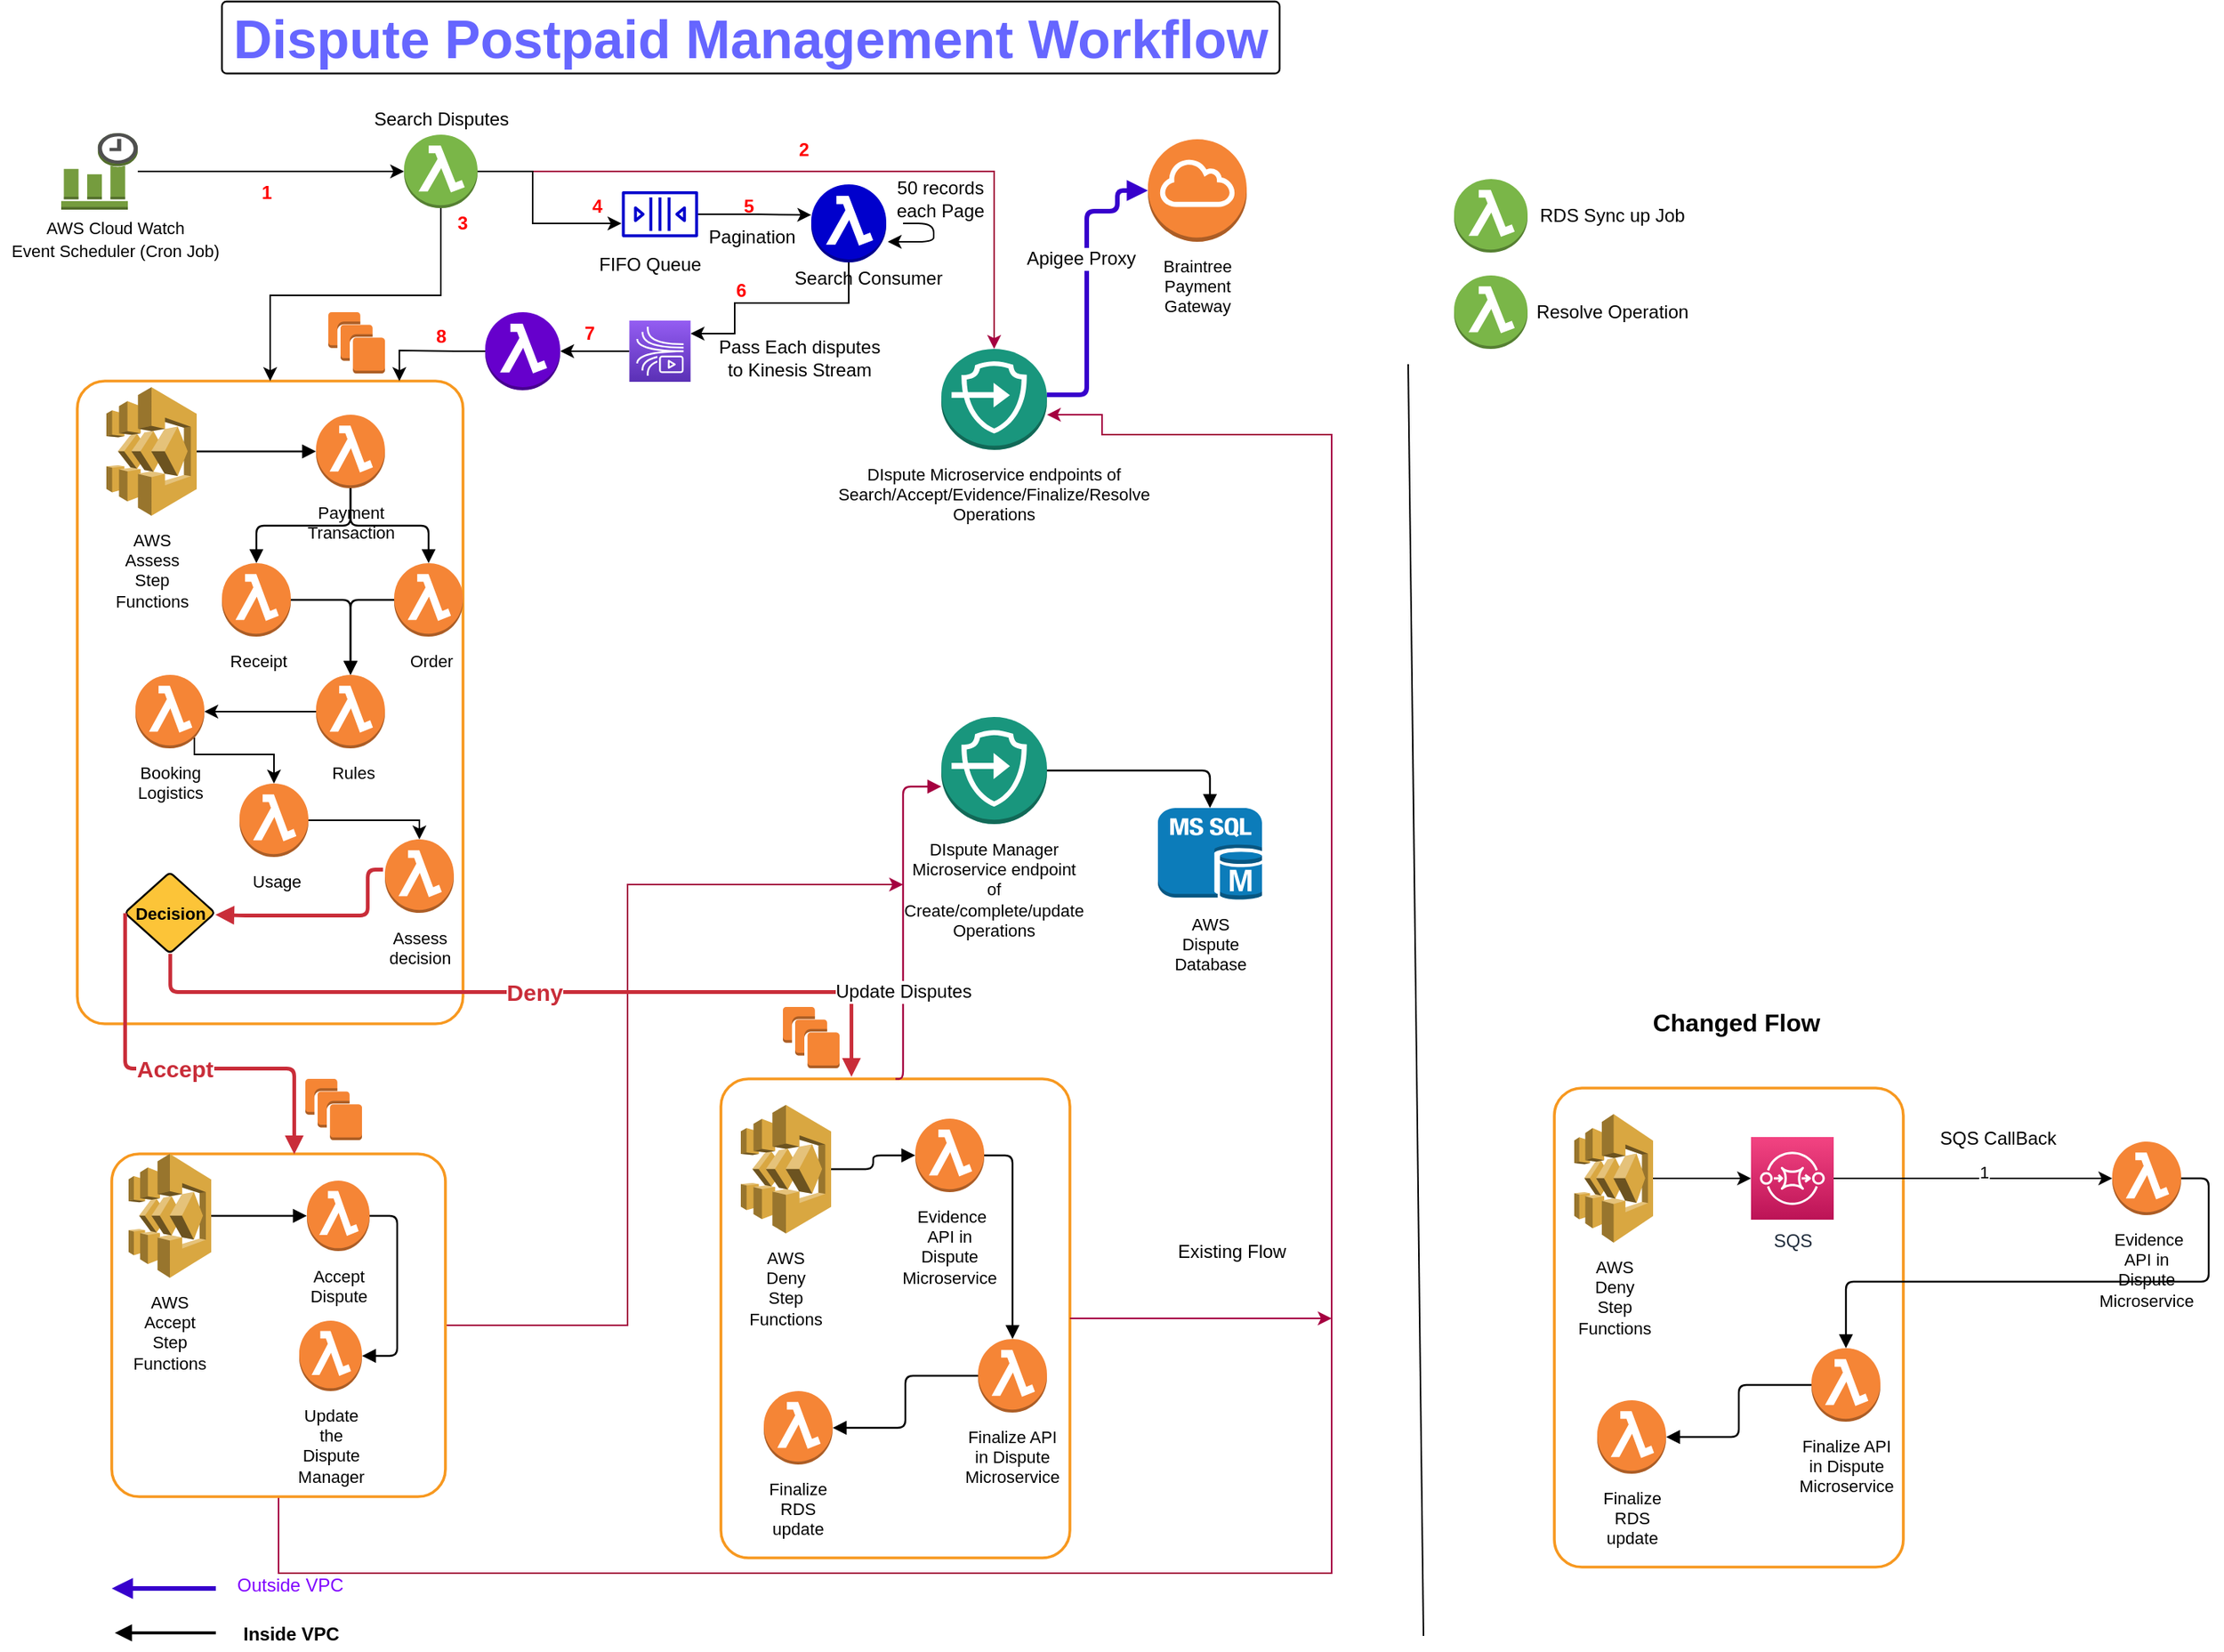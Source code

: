 <mxfile version="13.6.6" type="github">
  <diagram id="JEAOWpadwL9CqglTElt5" name="Page-1">
    <mxGraphModel dx="786" dy="378" grid="1" gridSize="10" guides="1" tooltips="1" connect="1" arrows="1" fold="1" page="1" pageScale="1" pageWidth="850" pageHeight="1100" math="0" shadow="0">
      <root>
        <mxCell id="0" />
        <mxCell id="1" parent="0" />
        <mxCell id="sIu5YXqARF4iGZBycUiD-5" value="" style="html=1;whiteSpace=wrap;fontSize=11;spacing=0;strokeColor=#F7981F;fillOpacity=0;rounded=1;absoluteArcSize=1;arcSize=36;fillColor=#000000;strokeWidth=1.8;" vertex="1" parent="1">
          <mxGeometry x="1015.5" y="733" width="228" height="313" as="geometry" />
        </mxCell>
        <mxCell id="aw7KAJtfE1zUoYK_YLW_-18" value="" style="html=1;whiteSpace=wrap;fontSize=11;spacing=0;strokeColor=#F7981F;fillOpacity=0;rounded=1;absoluteArcSize=1;arcSize=36;fillColor=#000000;strokeWidth=1.8;" parent="1" vertex="1">
          <mxGeometry x="471" y="727" width="228" height="313" as="geometry" />
        </mxCell>
        <mxCell id="aw7KAJtfE1zUoYK_YLW_-9" value="&lt;span style=&quot;font-family: &amp;#34;helvetica&amp;#34; , &amp;#34;arial&amp;#34; , sans-serif ; font-size: 0px&quot;&gt;%3CmxGraphModel%3E%3Croot%3E%3CmxCell%20id%3D%220%22%2F%3E%3CmxCell%20id%3D%221%22%20parent%3D%220%22%2F%3E%3CmxCell%20id%3D%222%22%20value%3D%22%26lt%3Bfont%20color%3D%26quot%3B%23ff0000%26quot%3B%26gt%3B%26lt%3Bb%26gt%3B3%26lt%3B%2Fb%26gt%3B%26lt%3B%2Ffont%26gt%3B%22%20style%3D%22text%3Bhtml%3D1%3Bresizable%3D0%3Bpoints%3D%5B%5D%3Bautosize%3D1%3Balign%3Dleft%3BverticalAlign%3Dtop%3BspacingTop%3D-4%3B%22%20vertex%3D%221%22%20parent%3D%221%22%3E%3CmxGeometry%20x%3D%22549.5%22%20y%3D%22340%22%20width%3D%2220%22%20height%3D%2220%22%20as%3D%22geometry%22%2F%3E%3C%2FmxCell%3E%3C%2Froot%3E%3C%2FmxGraphModel%3E&lt;/span&gt;" style="html=1;whiteSpace=wrap;fontSize=11;spacing=0;strokeColor=#F7981F;fillOpacity=0;rounded=1;absoluteArcSize=1;arcSize=36;fillColor=#000000;strokeWidth=1.8;" parent="1" vertex="1">
          <mxGeometry x="50.5" y="271" width="252" height="420" as="geometry" />
        </mxCell>
        <mxCell id="aw7KAJtfE1zUoYK_YLW_-1" value="&lt;font color=&quot;#6666ff&quot;&gt;Dispute Postpaid Management Workflow &lt;/font&gt;" style="html=1;whiteSpace=wrap;fontSize=35;fontColor=#0c7cba;fontStyle=1;spacing=0;strokeOpacity=100;rounded=1;absoluteArcSize=1;arcSize=6;strokeWidth=1.2;" parent="1" vertex="1">
          <mxGeometry x="145" y="23" width="691" height="47" as="geometry" />
        </mxCell>
        <mxCell id="aw7KAJtfE1zUoYK_YLW_-2" value="Braintree Payment Gateway" style="html=1;whiteSpace=wrap;shape=mxgraph.aws3.internet_gateway;labelPosition=center;verticalLabelPosition=bottom;align=center;verticalAlign=top;fontSize=11;spacing=5;strokeOpacity=100;rounded=1;absoluteArcSize=1;arcSize=6;fillColor=#f58536;strokeWidth=1.2;" parent="1" vertex="1">
          <mxGeometry x="750" y="113" width="64.5" height="67" as="geometry" />
        </mxCell>
        <mxCell id="aw7KAJtfE1zUoYK_YLW_-3" value="AWS  Dispute Database" style="html=1;whiteSpace=wrap;shape=mxgraph.aws3.ms_sql_instance;labelPosition=center;verticalLabelPosition=bottom;align=center;verticalAlign=top;fontSize=11;spacing=5;strokeOpacity=100;fillOpacity=100;rounded=1;absoluteArcSize=1;arcSize=6;fillColor=#0c7cba;strokeWidth=1.2;" parent="1" vertex="1">
          <mxGeometry x="756.5" y="550" width="68" height="60" as="geometry" />
        </mxCell>
        <mxCell id="MeqBdPvJB-XtYODPSLt9-2" style="edgeStyle=orthogonalEdgeStyle;rounded=0;orthogonalLoop=1;jettySize=auto;html=1;" parent="1" source="aw7KAJtfE1zUoYK_YLW_-4" target="aw7KAJtfE1zUoYK_YLW_-26" edge="1">
          <mxGeometry relative="1" as="geometry" />
        </mxCell>
        <mxCell id="aw7KAJtfE1zUoYK_YLW_-4" value="" style="html=1;whiteSpace=wrap;shape=mxgraph.aws3.event_time_based;labelPosition=center;verticalLabelPosition=bottom;align=center;verticalAlign=top;fontSize=11;spacing=5;strokeOpacity=100;rounded=1;absoluteArcSize=1;arcSize=6;fillColor=#759c3e;strokeWidth=1.2;" parent="1" vertex="1">
          <mxGeometry x="40" y="109" width="50" height="50" as="geometry" />
        </mxCell>
        <mxCell id="aw7KAJtfE1zUoYK_YLW_-5" value="DIspute Microservice endpoints of  Search/Accept/Evidence/Finalize/Resolve Operations" style="html=1;whiteSpace=wrap;shape=mxgraph.aws3.endpoints;labelPosition=center;verticalLabelPosition=bottom;align=center;verticalAlign=top;fontSize=11;spacing=5;strokeOpacity=100;fillOpacity=100;rounded=1;absoluteArcSize=1;arcSize=6;fillColor=#19967d;strokeWidth=1.2;" parent="1" vertex="1">
          <mxGeometry x="615" y="250" width="69" height="66" as="geometry" />
        </mxCell>
        <mxCell id="aw7KAJtfE1zUoYK_YLW_-6" value="DIspute Manager Microservice endpoint of        Create/complete/update Operations" style="html=1;whiteSpace=wrap;shape=mxgraph.aws3.endpoints;labelPosition=center;verticalLabelPosition=bottom;align=center;verticalAlign=top;fontSize=11;spacing=5;strokeOpacity=100;fillOpacity=100;rounded=1;absoluteArcSize=1;arcSize=6;fillColor=#19967d;strokeWidth=1.2;" parent="1" vertex="1">
          <mxGeometry x="615" y="490.5" width="69" height="70" as="geometry" />
        </mxCell>
        <mxCell id="aw7KAJtfE1zUoYK_YLW_-7" value="Payment Transaction" style="html=1;whiteSpace=wrap;shape=mxgraph.aws3.lambda_function;labelPosition=center;verticalLabelPosition=bottom;align=center;verticalAlign=top;fontSize=11;spacing=5;strokeOpacity=100;rounded=1;absoluteArcSize=1;arcSize=6;fillColor=#f58536;strokeWidth=1.2;" parent="1" vertex="1">
          <mxGeometry x="206.5" y="293" width="45" height="48" as="geometry" />
        </mxCell>
        <mxCell id="aw7KAJtfE1zUoYK_YLW_-8" value="AWS Assess  Step Functions" style="html=1;whiteSpace=wrap;shape=mxgraph.aws3.step_functions;labelPosition=center;verticalLabelPosition=bottom;align=center;verticalAlign=top;fontSize=11;spacing=5;strokeOpacity=100;rounded=1;absoluteArcSize=1;arcSize=6;fillColor=#d9a741;strokeWidth=1.2;" parent="1" vertex="1">
          <mxGeometry x="69.5" y="275" width="59" height="84" as="geometry" />
        </mxCell>
        <mxCell id="aw7KAJtfE1zUoYK_YLW_-10" value="&amp;nbsp;Receipt " style="html=1;whiteSpace=wrap;shape=mxgraph.aws3.lambda_function;labelPosition=center;verticalLabelPosition=bottom;align=center;verticalAlign=top;fontSize=11;spacing=5;strokeOpacity=100;rounded=1;absoluteArcSize=1;arcSize=6;fillColor=#f58536;strokeWidth=1.2;" parent="1" vertex="1">
          <mxGeometry x="145" y="390" width="45" height="48" as="geometry" />
        </mxCell>
        <mxCell id="aw7KAJtfE1zUoYK_YLW_-11" value="Assess decision " style="html=1;whiteSpace=wrap;shape=mxgraph.aws3.lambda_function;labelPosition=center;verticalLabelPosition=bottom;align=center;verticalAlign=top;fontSize=11;spacing=5;strokeOpacity=100;rounded=1;absoluteArcSize=1;arcSize=6;fillColor=#f58536;strokeWidth=1.2;" parent="1" vertex="1">
          <mxGeometry x="251.5" y="570.5" width="45" height="48" as="geometry" />
        </mxCell>
        <mxCell id="aw7KAJtfE1zUoYK_YLW_-12" value="" style="html=1;jettySize=18;fontSize=11;strokeWidth=1.2;rounded=1;arcSize=10;edgeStyle=orthogonalEdgeStyle;startArrow=none;endArrow=block;endFill=1;exitX=1.0;exitY=0.5;exitPerimeter=1;entryX=0.024;entryY=0.5;entryPerimeter=1;" parent="1" source="aw7KAJtfE1zUoYK_YLW_-8" target="aw7KAJtfE1zUoYK_YLW_-7" edge="1">
          <mxGeometry width="100" height="100" relative="1" as="geometry" />
        </mxCell>
        <mxCell id="aw7KAJtfE1zUoYK_YLW_-13" value="" style="html=1;jettySize=18;fontSize=11;strokeWidth=1.2;rounded=1;arcSize=10;edgeStyle=orthogonalEdgeStyle;startArrow=none;endArrow=block;endFill=1;exitX=0.995;exitY=0.5;exitPerimeter=1;entryX=0.5;entryY=0;entryPerimeter=0;entryDx=0;entryDy=0;" parent="1" source="aw7KAJtfE1zUoYK_YLW_-6" target="aw7KAJtfE1zUoYK_YLW_-3" edge="1">
          <mxGeometry width="100" height="100" relative="1" as="geometry" />
        </mxCell>
        <mxCell id="aw7KAJtfE1zUoYK_YLW_-14" value="" style="html=1;jettySize=18;fontSize=11;strokeColor=#c92d39;strokeOpacity=100;strokeWidth=2.4;rounded=1;arcSize=10;edgeStyle=orthogonalEdgeStyle;startArrow=none;endArrow=block;endFill=1;entryX=1;entryY=0.5;entryDx=0;entryDy=0;" parent="1" edge="1">
          <mxGeometry width="100" height="100" relative="1" as="geometry">
            <Array as="points">
              <mxPoint x="240" y="590" />
              <mxPoint x="240" y="620" />
              <mxPoint x="160" y="620" />
            </Array>
            <mxPoint x="250" y="590" as="sourcePoint" />
            <mxPoint x="140.5" y="619.5" as="targetPoint" />
          </mxGeometry>
        </mxCell>
        <mxCell id="MeqBdPvJB-XtYODPSLt9-54" style="edgeStyle=orthogonalEdgeStyle;rounded=0;orthogonalLoop=1;jettySize=auto;html=1;fillColor=#d80073;strokeColor=#A50040;" parent="1" source="aw7KAJtfE1zUoYK_YLW_-15" edge="1">
          <mxGeometry relative="1" as="geometry">
            <mxPoint x="590" y="600" as="targetPoint" />
            <Array as="points">
              <mxPoint x="410" y="888" />
              <mxPoint x="410" y="600" />
            </Array>
          </mxGeometry>
        </mxCell>
        <mxCell id="MeqBdPvJB-XtYODPSLt9-55" style="edgeStyle=orthogonalEdgeStyle;rounded=0;orthogonalLoop=1;jettySize=auto;html=1;entryX=1;entryY=0.652;entryDx=0;entryDy=0;entryPerimeter=0;fillColor=#d80073;strokeColor=#A50040;" parent="1" source="aw7KAJtfE1zUoYK_YLW_-15" target="aw7KAJtfE1zUoYK_YLW_-5" edge="1">
          <mxGeometry relative="1" as="geometry">
            <mxPoint x="850" y="470" as="targetPoint" />
            <Array as="points">
              <mxPoint x="182" y="1050" />
              <mxPoint x="870" y="1050" />
              <mxPoint x="870" y="306" />
              <mxPoint x="720" y="306" />
              <mxPoint x="720" y="293" />
            </Array>
          </mxGeometry>
        </mxCell>
        <mxCell id="aw7KAJtfE1zUoYK_YLW_-15" value="" style="html=1;whiteSpace=wrap;fontSize=11;spacing=0;strokeColor=#F7981F;fillOpacity=0;rounded=1;absoluteArcSize=1;arcSize=36;fillColor=#000000;strokeWidth=1.8;" parent="1" vertex="1">
          <mxGeometry x="73" y="776" width="218" height="224" as="geometry" />
        </mxCell>
        <mxCell id="aw7KAJtfE1zUoYK_YLW_-16" value="AWS Accept Step Functions" style="html=1;whiteSpace=wrap;shape=mxgraph.aws3.step_functions;labelPosition=center;verticalLabelPosition=bottom;align=center;verticalAlign=top;fontSize=11;spacing=5;strokeOpacity=100;rounded=1;absoluteArcSize=1;arcSize=6;fillColor=#d9a741;strokeWidth=1.2;" parent="1" vertex="1">
          <mxGeometry x="84" y="776" width="54" height="81" as="geometry" />
        </mxCell>
        <mxCell id="aw7KAJtfE1zUoYK_YLW_-17" value="Accept  Dispute" style="html=1;whiteSpace=wrap;shape=mxgraph.aws3.lambda_function;labelPosition=center;verticalLabelPosition=bottom;align=center;verticalAlign=top;fontSize=11;spacing=5;strokeOpacity=100;rounded=1;absoluteArcSize=1;arcSize=6;fillColor=#f58536;strokeWidth=1.2;" parent="1" vertex="1">
          <mxGeometry x="200.5" y="793.5" width="41" height="46" as="geometry" />
        </mxCell>
        <mxCell id="MeqBdPvJB-XtYODPSLt9-57" style="edgeStyle=orthogonalEdgeStyle;rounded=0;orthogonalLoop=1;jettySize=auto;html=1;fillColor=#d80073;strokeColor=#A50040;" parent="1" source="aw7KAJtfE1zUoYK_YLW_-18" edge="1">
          <mxGeometry relative="1" as="geometry">
            <mxPoint x="870" y="883.5" as="targetPoint" />
          </mxGeometry>
        </mxCell>
        <mxCell id="aw7KAJtfE1zUoYK_YLW_-19" value="AWS Deny Step Functions" style="html=1;whiteSpace=wrap;shape=mxgraph.aws3.step_functions;labelPosition=center;verticalLabelPosition=bottom;align=center;verticalAlign=top;fontSize=11;spacing=5;strokeOpacity=100;rounded=1;absoluteArcSize=1;arcSize=6;fillColor=#d9a741;strokeWidth=1.2;" parent="1" vertex="1">
          <mxGeometry x="484" y="744" width="59" height="84" as="geometry" />
        </mxCell>
        <mxCell id="aw7KAJtfE1zUoYK_YLW_-20" value="&amp;nbsp;Evidence API in Dispute Microservice" style="html=1;whiteSpace=wrap;shape=mxgraph.aws3.lambda_function;labelPosition=center;verticalLabelPosition=bottom;align=center;verticalAlign=top;fontSize=11;spacing=5;strokeOpacity=100;rounded=1;absoluteArcSize=1;arcSize=6;fillColor=#f58536;strokeWidth=1.2;" parent="1" vertex="1">
          <mxGeometry x="598" y="753" width="45" height="48" as="geometry" />
        </mxCell>
        <mxCell id="aw7KAJtfE1zUoYK_YLW_-21" value="Finalize API in Dispute Microservice" style="html=1;whiteSpace=wrap;shape=mxgraph.aws3.lambda_function;labelPosition=center;verticalLabelPosition=bottom;align=center;verticalAlign=top;fontSize=11;spacing=5;strokeOpacity=100;rounded=1;absoluteArcSize=1;arcSize=6;fillColor=#f58536;strokeWidth=1.2;" parent="1" vertex="1">
          <mxGeometry x="639" y="897" width="45" height="48" as="geometry" />
        </mxCell>
        <mxCell id="aw7KAJtfE1zUoYK_YLW_-22" value="Finalize RDS update  " style="html=1;whiteSpace=wrap;shape=mxgraph.aws3.lambda_function;labelPosition=center;verticalLabelPosition=bottom;align=center;verticalAlign=top;fontSize=11;spacing=5;strokeOpacity=100;rounded=1;absoluteArcSize=1;arcSize=6;fillColor=#f58536;strokeWidth=1.2;" parent="1" vertex="1">
          <mxGeometry x="499" y="931" width="45" height="48" as="geometry" />
        </mxCell>
        <mxCell id="aw7KAJtfE1zUoYK_YLW_-23" value="Decision" style="html=1;whiteSpace=wrap;rhombus;fontSize=11;fontColor=#000000;fontStyle=1;spacing=5;strokeOpacity=100;fillOpacity=100;rounded=1;absoluteArcSize=1;arcSize=6;fillColor=#fcc438;strokeWidth=1.2;" parent="1" vertex="1">
          <mxGeometry x="81.5" y="592" width="59" height="53" as="geometry" />
        </mxCell>
        <mxCell id="aw7KAJtfE1zUoYK_YLW_-24" value="" style="html=1;jettySize=18;fontSize=11;strokeWidth=1.2;rounded=1;arcSize=10;edgeStyle=orthogonalEdgeStyle;startArrow=none;endArrow=block;endFill=1;exitX=1.0;exitY=0.5;exitPerimeter=1;entryX=0.024;entryY=0.5;entryPerimeter=1;" parent="1" source="aw7KAJtfE1zUoYK_YLW_-19" target="aw7KAJtfE1zUoYK_YLW_-20" edge="1">
          <mxGeometry width="100" height="100" relative="1" as="geometry" />
        </mxCell>
        <mxCell id="aw7KAJtfE1zUoYK_YLW_-25" value="" style="html=1;jettySize=18;fontSize=11;strokeWidth=1.2;rounded=1;arcSize=10;edgeStyle=orthogonalEdgeStyle;startArrow=none;endArrow=block;endFill=1;exitX=0.976;exitY=0.5;exitPerimeter=1;entryX=0.5;entryY=0;entryPerimeter=1;" parent="1" source="aw7KAJtfE1zUoYK_YLW_-20" target="aw7KAJtfE1zUoYK_YLW_-21" edge="1">
          <mxGeometry width="100" height="100" relative="1" as="geometry" />
        </mxCell>
        <mxCell id="MeqBdPvJB-XtYODPSLt9-19" style="edgeStyle=orthogonalEdgeStyle;rounded=0;orthogonalLoop=1;jettySize=auto;html=1;fillColor=#d80073;strokeColor=#A50040;" parent="1" source="aw7KAJtfE1zUoYK_YLW_-26" target="aw7KAJtfE1zUoYK_YLW_-5" edge="1">
          <mxGeometry relative="1" as="geometry" />
        </mxCell>
        <mxCell id="MeqBdPvJB-XtYODPSLt9-20" style="edgeStyle=orthogonalEdgeStyle;rounded=0;orthogonalLoop=1;jettySize=auto;html=1;entryX=1.075;entryY=1.05;entryDx=0;entryDy=0;entryPerimeter=0;" parent="1" source="aw7KAJtfE1zUoYK_YLW_-26" target="MeqBdPvJB-XtYODPSLt9-22" edge="1">
          <mxGeometry relative="1" as="geometry">
            <mxPoint x="380" y="180" as="targetPoint" />
            <Array as="points">
              <mxPoint x="348" y="134" />
              <mxPoint x="348" y="168" />
            </Array>
          </mxGeometry>
        </mxCell>
        <mxCell id="MeqBdPvJB-XtYODPSLt9-36" style="edgeStyle=orthogonalEdgeStyle;rounded=0;orthogonalLoop=1;jettySize=auto;html=1;entryX=0.5;entryY=0;entryDx=0;entryDy=0;" parent="1" source="aw7KAJtfE1zUoYK_YLW_-26" target="aw7KAJtfE1zUoYK_YLW_-9" edge="1">
          <mxGeometry relative="1" as="geometry">
            <Array as="points">
              <mxPoint x="288" y="215" />
              <mxPoint x="177" y="215" />
            </Array>
          </mxGeometry>
        </mxCell>
        <mxCell id="aw7KAJtfE1zUoYK_YLW_-26" value="" style="html=1;whiteSpace=wrap;shape=mxgraph.aws3.lambda_function;labelPosition=center;verticalLabelPosition=bottom;align=center;verticalAlign=top;fontSize=11;spacing=5;strokeOpacity=100;fillOpacity=100;rounded=1;absoluteArcSize=1;arcSize=6;fillColor=#7ab648;strokeWidth=1.2;" parent="1" vertex="1">
          <mxGeometry x="264" y="110" width="48" height="48" as="geometry" />
        </mxCell>
        <mxCell id="aw7KAJtfE1zUoYK_YLW_-28" value="" style="html=1;jettySize=18;fontSize=11;strokeWidth=3;rounded=1;arcSize=10;edgeStyle=orthogonalEdgeStyle;startArrow=none;endArrow=block;endFill=1;fillColor=#6a00ff;strokeColor=#3700CC;entryX=0;entryY=0.5;entryDx=0;entryDy=0;entryPerimeter=0;" parent="1" source="aw7KAJtfE1zUoYK_YLW_-5" target="aw7KAJtfE1zUoYK_YLW_-2" edge="1">
          <mxGeometry width="100" height="100" relative="1" as="geometry">
            <mxPoint x="706" y="309.5" as="sourcePoint" />
            <mxPoint x="730" y="170" as="targetPoint" />
            <Array as="points">
              <mxPoint x="710" y="280" />
              <mxPoint x="710" y="160" />
              <mxPoint x="730" y="160" />
              <mxPoint x="730" y="147" />
            </Array>
          </mxGeometry>
        </mxCell>
        <mxCell id="aw7KAJtfE1zUoYK_YLW_-29" value="Apigee Proxy" style="text;html=1;resizable=0;labelBackgroundColor=#ffffff;align=center;verticalAlign=middle;" parent="aw7KAJtfE1zUoYK_YLW_-28" vertex="1">
          <mxGeometry relative="1" as="geometry">
            <mxPoint x="-4.5" y="-15.5" as="offset" />
          </mxGeometry>
        </mxCell>
        <mxCell id="aw7KAJtfE1zUoYK_YLW_-30" value="Accept" style="html=1;jettySize=18;fontSize=15;fontColor=#c92d39;fontStyle=1;strokeColor=#c92d39;strokeOpacity=100;strokeWidth=2.4;rounded=1;arcSize=10;edgeStyle=orthogonalEdgeStyle;startArrow=none;endArrow=block;endFill=1;" parent="1" target="aw7KAJtfE1zUoYK_YLW_-15" edge="1">
          <mxGeometry width="100" height="100" relative="1" as="geometry">
            <mxPoint x="81.5" y="618.5" as="sourcePoint" />
            <mxPoint x="191.5" y="749.5" as="targetPoint" />
            <Array as="points">
              <mxPoint x="82" y="720" />
              <mxPoint x="192" y="720" />
            </Array>
          </mxGeometry>
        </mxCell>
        <mxCell id="aw7KAJtfE1zUoYK_YLW_-32" value="Deny" style="html=1;jettySize=18;fontSize=15;fontColor=#c92d39;fontStyle=1;strokeColor=#c92d39;strokeOpacity=100;strokeWidth=2.4;rounded=1;arcSize=10;edgeStyle=orthogonalEdgeStyle;startArrow=none;endArrow=block;endFill=1;exitX=0.5;exitY=0.989;exitPerimeter=1;entryX=0.373;entryY=-0.005;entryDx=0;entryDy=0;entryPerimeter=0;" parent="1" source="aw7KAJtfE1zUoYK_YLW_-23" target="aw7KAJtfE1zUoYK_YLW_-18" edge="1">
          <mxGeometry width="100" height="100" relative="1" as="geometry">
            <Array as="points">
              <mxPoint x="111" y="670" />
              <mxPoint x="556" y="670" />
            </Array>
            <mxPoint x="500" y="690" as="targetPoint" />
          </mxGeometry>
        </mxCell>
        <mxCell id="MeqBdPvJB-XtYODPSLt9-58" value="&lt;span style=&quot;color: rgba(0 , 0 , 0 , 0) ; font-family: monospace ; font-size: 0px ; background-color: rgb(248 , 249 , 250)&quot;&gt;%3CmxGraphModel%3E%3Croot%3E%3CmxCell%20id%3D%220%22%2F%3E%3CmxCell%20id%3D%221%22%20parent%3D%220%22%2F%3E%3CmxCell%20id%3D%222%22%20value%3D%22%22%20style%3D%22outlineConnect%3D0%3Bdashed%3D0%3BverticalLabelPosition%3Dbottom%3BverticalAlign%3Dtop%3Balign%3Dcenter%3Bhtml%3D1%3Bshape%3Dmxgraph.aws3.instances%3BfillColor%3D%23F58534%3BgradientColor%3Dnone%3B%22%20vertex%3D%221%22%20parent%3D%221%22%3E%3CmxGeometry%20x%3D%22163.5%22%20y%3D%22206%22%20width%3D%2237%22%20height%3D%2240%22%20as%3D%22geometry%22%2F%3E%3C%2FmxCell%3E%3C%2Froot%3E%3C%2FmxGraphModel%3E&lt;/span&gt;" style="edgeLabel;html=1;align=center;verticalAlign=middle;resizable=0;points=[];" parent="aw7KAJtfE1zUoYK_YLW_-32" vertex="1" connectable="0">
          <mxGeometry x="0.42" y="-1" relative="1" as="geometry">
            <mxPoint as="offset" />
          </mxGeometry>
        </mxCell>
        <mxCell id="aw7KAJtfE1zUoYK_YLW_-41" value="" style="html=1;jettySize=18;fontSize=11;strokeWidth=1.2;rounded=1;arcSize=10;edgeStyle=orthogonalEdgeStyle;startArrow=none;endArrow=block;endFill=1;exitX=0.5;exitY=-0.002;exitPerimeter=1;fillColor=#d80073;strokeColor=#A50040;" parent="1" source="aw7KAJtfE1zUoYK_YLW_-18" target="aw7KAJtfE1zUoYK_YLW_-6" edge="1">
          <mxGeometry width="100" height="100" relative="1" as="geometry">
            <mxPoint x="630" y="536" as="targetPoint" />
            <Array as="points">
              <mxPoint x="590" y="727" />
              <mxPoint x="590" y="536" />
            </Array>
          </mxGeometry>
        </mxCell>
        <mxCell id="aw7KAJtfE1zUoYK_YLW_-42" value="Update Disputes" style="text;html=1;resizable=0;labelBackgroundColor=#ffffff;align=center;verticalAlign=middle;" parent="aw7KAJtfE1zUoYK_YLW_-41" vertex="1">
          <mxGeometry x="-0.435" relative="1" as="geometry" />
        </mxCell>
        <mxCell id="aw7KAJtfE1zUoYK_YLW_-44" value="" style="html=1;jettySize=18;fontSize=11;strokeWidth=1.2;rounded=1;arcSize=10;edgeStyle=orthogonalEdgeStyle;startArrow=none;endArrow=block;endFill=1;exitX=0.024;exitY=0.5;exitPerimeter=1;entryX=0.976;entryY=0.5;entryPerimeter=1;" parent="1" source="aw7KAJtfE1zUoYK_YLW_-21" target="aw7KAJtfE1zUoYK_YLW_-22" edge="1">
          <mxGeometry width="100" height="100" relative="1" as="geometry" />
        </mxCell>
        <mxCell id="aw7KAJtfE1zUoYK_YLW_-46" value=" Update the Dispute Manager " style="html=1;whiteSpace=wrap;shape=mxgraph.aws3.lambda_function;labelPosition=center;verticalLabelPosition=bottom;align=center;verticalAlign=top;fontSize=11;spacing=5;strokeOpacity=100;rounded=1;absoluteArcSize=1;arcSize=6;fillColor=#f58536;strokeWidth=1.2;" parent="1" vertex="1">
          <mxGeometry x="195.5" y="885" width="41" height="46" as="geometry" />
        </mxCell>
        <mxCell id="aw7KAJtfE1zUoYK_YLW_-47" value="" style="html=1;jettySize=18;fontSize=11;strokeWidth=1.2;rounded=1;arcSize=10;edgeStyle=orthogonalEdgeStyle;startArrow=none;endArrow=block;endFill=1;exitX=0.972;exitY=0.5;exitPerimeter=1;entryX=0.972;entryY=0.5;entryPerimeter=1;" parent="1" source="aw7KAJtfE1zUoYK_YLW_-17" target="aw7KAJtfE1zUoYK_YLW_-46" edge="1">
          <mxGeometry width="100" height="100" relative="1" as="geometry" />
        </mxCell>
        <mxCell id="aw7KAJtfE1zUoYK_YLW_-48" value="" style="html=1;jettySize=18;fontSize=11;strokeWidth=1.2;rounded=1;arcSize=10;edgeStyle=orthogonalEdgeStyle;startArrow=none;endArrow=block;endFill=1;exitX=1.0;exitY=0.5;exitPerimeter=1;entryX=0.027;entryY=0.5;entryPerimeter=1;" parent="1" source="aw7KAJtfE1zUoYK_YLW_-16" target="aw7KAJtfE1zUoYK_YLW_-17" edge="1">
          <mxGeometry width="100" height="100" relative="1" as="geometry" />
        </mxCell>
        <mxCell id="aw7KAJtfE1zUoYK_YLW_-58" value="&amp;nbsp;Order" style="html=1;whiteSpace=wrap;shape=mxgraph.aws3.lambda_function;labelPosition=center;verticalLabelPosition=bottom;align=center;verticalAlign=top;fontSize=11;spacing=5;strokeOpacity=100;rounded=1;absoluteArcSize=1;arcSize=6;fillColor=#f58536;strokeWidth=1.2;" parent="1" vertex="1">
          <mxGeometry x="257.5" y="390" width="45" height="48" as="geometry" />
        </mxCell>
        <mxCell id="aw7KAJtfE1zUoYK_YLW_-59" value="" style="html=1;jettySize=18;fontSize=11;strokeWidth=1.2;rounded=1;arcSize=10;edgeStyle=orthogonalEdgeStyle;startArrow=none;endArrow=block;endFill=1;exitX=0.5;exitY=0.75;exitPerimeter=1;entryX=0.5;entryY=0;entryPerimeter=1;" parent="1" source="aw7KAJtfE1zUoYK_YLW_-7" target="aw7KAJtfE1zUoYK_YLW_-10" edge="1">
          <mxGeometry width="100" height="100" relative="1" as="geometry" />
        </mxCell>
        <mxCell id="aw7KAJtfE1zUoYK_YLW_-60" value="" style="html=1;jettySize=18;fontSize=11;strokeWidth=1.2;rounded=1;arcSize=10;edgeStyle=orthogonalEdgeStyle;startArrow=none;endArrow=block;endFill=1;exitX=0.5;exitY=0.75;exitPerimeter=1;entryX=0.5;entryY=0;entryPerimeter=1;" parent="1" source="aw7KAJtfE1zUoYK_YLW_-7" target="aw7KAJtfE1zUoYK_YLW_-58" edge="1">
          <mxGeometry width="100" height="100" relative="1" as="geometry" />
        </mxCell>
        <mxCell id="aw7KAJtfE1zUoYK_YLW_-67" style="edgeStyle=orthogonalEdgeStyle;rounded=0;orthogonalLoop=1;jettySize=auto;html=1;entryX=1;entryY=0.5;entryDx=0;entryDy=0;entryPerimeter=0;" parent="1" source="aw7KAJtfE1zUoYK_YLW_-62" target="aw7KAJtfE1zUoYK_YLW_-65" edge="1">
          <mxGeometry relative="1" as="geometry" />
        </mxCell>
        <mxCell id="aw7KAJtfE1zUoYK_YLW_-62" value="&amp;nbsp;Rules" style="html=1;whiteSpace=wrap;shape=mxgraph.aws3.lambda_function;labelPosition=center;verticalLabelPosition=bottom;align=center;verticalAlign=top;fontSize=11;spacing=5;strokeOpacity=100;rounded=1;absoluteArcSize=1;arcSize=6;fillColor=#f58536;strokeWidth=1.2;" parent="1" vertex="1">
          <mxGeometry x="206.5" y="463" width="45" height="48" as="geometry" />
        </mxCell>
        <mxCell id="aw7KAJtfE1zUoYK_YLW_-63" value="" style="html=1;jettySize=18;fontSize=11;strokeWidth=1.2;rounded=1;arcSize=10;edgeStyle=orthogonalEdgeStyle;startArrow=none;endArrow=block;endFill=1;exitX=0.976;exitY=0.5;exitPerimeter=1;entryX=0.5;entryY=0;entryPerimeter=1;" parent="1" source="aw7KAJtfE1zUoYK_YLW_-10" target="aw7KAJtfE1zUoYK_YLW_-62" edge="1">
          <mxGeometry width="100" height="100" relative="1" as="geometry" />
        </mxCell>
        <mxCell id="aw7KAJtfE1zUoYK_YLW_-64" value="&lt;span style=&quot;font-family: &amp;#34;helvetica&amp;#34; , &amp;#34;arial&amp;#34; , sans-serif ; font-size: 0px ; background-color: rgb(248 , 249 , 250)&quot;&gt;%3CmxGraphModel%3E%3Croot%3E%3CmxCell%20id%3D%220%22%2F%3E%3CmxCell%20id%3D%221%22%20parent%3D%220%22%2F%3E%3CmxCell%20id%3D%222%22%20value%3D%22%26lt%3Bfont%20color%3D%26quot%3B%23ff0000%26quot%3B%26gt%3B%26lt%3Bb%26gt%3B3%26lt%3B%2Fb%26gt%3B%26lt%3B%2Ffont%26gt%3B%22%20style%3D%22text%3Bhtml%3D1%3Bresizable%3D0%3Bpoints%3D%5B%5D%3Bautosize%3D1%3Balign%3Dleft%3BverticalAlign%3Dtop%3BspacingTop%3D-4%3B%22%20vertex%3D%221%22%20parent%3D%221%22%3E%3CmxGeometry%20x%3D%22549.5%22%20y%3D%22340%22%20width%3D%2220%22%20height%3D%2220%22%20as%3D%22geometry%22%2F%3E%3C%2FmxCell%3E%3C%2Froot%3E%3C%2FmxGraphModel%3E&lt;/span&gt;" style="html=1;jettySize=18;fontSize=11;strokeWidth=1.2;rounded=1;arcSize=10;edgeStyle=orthogonalEdgeStyle;startArrow=none;endArrow=block;endFill=1;exitX=0.024;exitY=0.5;exitPerimeter=1;entryX=0.5;entryY=0;entryPerimeter=1;" parent="1" source="aw7KAJtfE1zUoYK_YLW_-58" target="aw7KAJtfE1zUoYK_YLW_-62" edge="1">
          <mxGeometry width="100" height="100" relative="1" as="geometry" />
        </mxCell>
        <mxCell id="aw7KAJtfE1zUoYK_YLW_-68" style="edgeStyle=orthogonalEdgeStyle;rounded=0;orthogonalLoop=1;jettySize=auto;html=1;entryX=0.5;entryY=0;entryDx=0;entryDy=0;entryPerimeter=0;exitX=0.855;exitY=0.855;exitDx=0;exitDy=0;exitPerimeter=0;" parent="1" source="aw7KAJtfE1zUoYK_YLW_-65" target="aw7KAJtfE1zUoYK_YLW_-66" edge="1">
          <mxGeometry relative="1" as="geometry">
            <Array as="points">
              <mxPoint x="127" y="515" />
              <mxPoint x="179" y="515" />
            </Array>
          </mxGeometry>
        </mxCell>
        <mxCell id="aw7KAJtfE1zUoYK_YLW_-65" value="Booking Logistics" style="html=1;whiteSpace=wrap;shape=mxgraph.aws3.lambda_function;labelPosition=center;verticalLabelPosition=bottom;align=center;verticalAlign=top;fontSize=11;spacing=5;strokeOpacity=100;rounded=1;absoluteArcSize=1;arcSize=6;fillColor=#f58536;strokeWidth=1.2;" parent="1" vertex="1">
          <mxGeometry x="88.5" y="463" width="45" height="48" as="geometry" />
        </mxCell>
        <mxCell id="aw7KAJtfE1zUoYK_YLW_-69" style="edgeStyle=orthogonalEdgeStyle;rounded=0;orthogonalLoop=1;jettySize=auto;html=1;entryX=0.5;entryY=0;entryDx=0;entryDy=0;entryPerimeter=0;" parent="1" source="aw7KAJtfE1zUoYK_YLW_-66" target="aw7KAJtfE1zUoYK_YLW_-11" edge="1">
          <mxGeometry relative="1" as="geometry">
            <Array as="points">
              <mxPoint x="274" y="558" />
            </Array>
          </mxGeometry>
        </mxCell>
        <mxCell id="aw7KAJtfE1zUoYK_YLW_-66" value="&amp;nbsp;Usage" style="html=1;whiteSpace=wrap;shape=mxgraph.aws3.lambda_function;labelPosition=center;verticalLabelPosition=bottom;align=center;verticalAlign=top;fontSize=11;spacing=5;strokeOpacity=100;rounded=1;absoluteArcSize=1;arcSize=6;fillColor=#f58536;strokeWidth=1.2;" parent="1" vertex="1">
          <mxGeometry x="156.5" y="534" width="45" height="48" as="geometry" />
        </mxCell>
        <mxCell id="aw7KAJtfE1zUoYK_YLW_-82" value="" style="html=1;jettySize=18;fontSize=11;strokeWidth=3;rounded=1;arcSize=10;edgeStyle=orthogonalEdgeStyle;startArrow=none;endArrow=block;endFill=1;fillColor=#6a00ff;strokeColor=#3700CC;" parent="1" edge="1">
          <mxGeometry width="100" height="100" relative="1" as="geometry">
            <mxPoint x="141" y="1060" as="sourcePoint" />
            <mxPoint x="73" y="1060" as="targetPoint" />
            <Array as="points">
              <mxPoint x="91" y="1060" />
              <mxPoint x="91" y="1060" />
            </Array>
          </mxGeometry>
        </mxCell>
        <mxCell id="aw7KAJtfE1zUoYK_YLW_-84" value="&lt;font color=&quot;#7f00ff&quot;&gt;Outside VPC&lt;/font&gt;" style="text;html=1;resizable=0;points=[];autosize=1;align=left;verticalAlign=top;spacingTop=-4;" parent="1" vertex="1">
          <mxGeometry x="153" y="1048" width="80" height="20" as="geometry" />
        </mxCell>
        <mxCell id="L5zDY-PGdZ8znGRGJ4vw-38" value="&lt;font color=&quot;#ff0000&quot;&gt;&lt;b&gt;1&lt;/b&gt;&lt;/font&gt;" style="text;html=1;resizable=0;points=[];autosize=1;align=left;verticalAlign=top;spacingTop=-4;" parent="1" vertex="1">
          <mxGeometry x="168.5" y="138" width="20" height="20" as="geometry" />
        </mxCell>
        <mxCell id="L5zDY-PGdZ8znGRGJ4vw-44" value="" style="html=1;jettySize=18;fontSize=11;strokeWidth=2;rounded=1;arcSize=10;startArrow=none;endArrow=block;endFill=1;fontStyle=0" parent="1" edge="1">
          <mxGeometry width="100" height="100" relative="1" as="geometry">
            <mxPoint x="141" y="1089" as="sourcePoint" />
            <mxPoint x="75" y="1089" as="targetPoint" />
          </mxGeometry>
        </mxCell>
        <mxCell id="L5zDY-PGdZ8znGRGJ4vw-47" value="&lt;b&gt;Inside VPC&lt;/b&gt;" style="text;html=1;resizable=0;points=[];autosize=1;align=left;verticalAlign=top;spacingTop=-4;" parent="1" vertex="1">
          <mxGeometry x="156.5" y="1080" width="80" height="20" as="geometry" />
        </mxCell>
        <mxCell id="MeqBdPvJB-XtYODPSLt9-7" value="Search Disputes" style="text;html=1;align=center;verticalAlign=middle;resizable=0;points=[];autosize=1;" parent="1" vertex="1">
          <mxGeometry x="238" y="90" width="100" height="20" as="geometry" />
        </mxCell>
        <mxCell id="MeqBdPvJB-XtYODPSLt9-11" value="" style="outlineConnect=0;dashed=0;verticalLabelPosition=bottom;verticalAlign=top;align=center;html=1;shape=mxgraph.aws3.instances;fillColor=#F58534;gradientColor=none;" parent="1" vertex="1">
          <mxGeometry x="214.5" y="226" width="37" height="40" as="geometry" />
        </mxCell>
        <mxCell id="MeqBdPvJB-XtYODPSLt9-17" value="&lt;font color=&quot;#ff0000&quot;&gt;&lt;b&gt;2&lt;/b&gt;&lt;/font&gt;" style="text;html=1;resizable=0;points=[];autosize=1;align=left;verticalAlign=top;spacingTop=-4;" parent="1" vertex="1">
          <mxGeometry x="520" y="110" width="20" height="20" as="geometry" />
        </mxCell>
        <mxCell id="MeqBdPvJB-XtYODPSLt9-21" value="&lt;font color=&quot;#ff0000&quot;&gt;&lt;b&gt;3&lt;/b&gt;&lt;/font&gt;" style="text;html=1;resizable=0;points=[];autosize=1;align=left;verticalAlign=top;spacingTop=-4;" parent="1" vertex="1">
          <mxGeometry x="297" y="158" width="20" height="20" as="geometry" />
        </mxCell>
        <mxCell id="MeqBdPvJB-XtYODPSLt9-22" value="&lt;font color=&quot;#ff0000&quot;&gt;&lt;b&gt;4&lt;/b&gt;&lt;/font&gt;" style="text;html=1;resizable=0;points=[];autosize=1;align=left;verticalAlign=top;spacingTop=-4;" parent="1" vertex="1">
          <mxGeometry x="384.5" y="147" width="20" height="20" as="geometry" />
        </mxCell>
        <mxCell id="0jrYPqfPGnm6NiapEwvB-2" style="edgeStyle=orthogonalEdgeStyle;rounded=0;orthogonalLoop=1;jettySize=auto;html=1;entryX=0;entryY=0.392;entryDx=0;entryDy=0;entryPerimeter=0;" parent="1" source="MeqBdPvJB-XtYODPSLt9-23" target="MeqBdPvJB-XtYODPSLt9-24" edge="1">
          <mxGeometry relative="1" as="geometry" />
        </mxCell>
        <mxCell id="MeqBdPvJB-XtYODPSLt9-23" value="" style="outlineConnect=0;fontColor=#232F3E;gradientColor=none;fillColor=#0000CC;strokeColor=none;dashed=0;verticalLabelPosition=bottom;verticalAlign=top;align=center;html=1;fontSize=12;fontStyle=0;aspect=fixed;pointerEvents=1;shape=mxgraph.aws4.queue;" parent="1" vertex="1">
          <mxGeometry x="406.29" y="147" width="49.79" height="30" as="geometry" />
        </mxCell>
        <mxCell id="0jrYPqfPGnm6NiapEwvB-5" style="edgeStyle=orthogonalEdgeStyle;rounded=0;orthogonalLoop=1;jettySize=auto;html=1;" parent="1" source="MeqBdPvJB-XtYODPSLt9-24" target="0jrYPqfPGnm6NiapEwvB-4" edge="1">
          <mxGeometry relative="1" as="geometry">
            <Array as="points">
              <mxPoint x="555" y="220" />
              <mxPoint x="480" y="220" />
              <mxPoint x="480" y="240" />
            </Array>
          </mxGeometry>
        </mxCell>
        <mxCell id="MeqBdPvJB-XtYODPSLt9-24" value="" style="html=1;whiteSpace=wrap;shape=mxgraph.aws3.lambda_function;labelPosition=center;verticalLabelPosition=bottom;align=center;verticalAlign=top;fontSize=11;spacing=5;strokeOpacity=100;fillOpacity=100;rounded=1;absoluteArcSize=1;arcSize=6;fillColor=#0000CC;strokeWidth=1.2;" parent="1" vertex="1">
          <mxGeometry x="530" y="142.5" width="49" height="51" as="geometry" />
        </mxCell>
        <mxCell id="MeqBdPvJB-XtYODPSLt9-25" value="Search Consumer" style="text;html=1;align=center;verticalAlign=middle;resizable=0;points=[];autosize=1;" parent="1" vertex="1">
          <mxGeometry x="511.5" y="193.5" width="110" height="20" as="geometry" />
        </mxCell>
        <mxCell id="MeqBdPvJB-XtYODPSLt9-28" value="&lt;span style=&quot;font-size: 11px&quot;&gt;AWS Cloud Watch &lt;br&gt;Event Scheduler (Cron Job)&lt;/span&gt;" style="text;html=1;align=center;verticalAlign=middle;resizable=0;points=[];autosize=1;" parent="1" vertex="1">
          <mxGeometry y="158" width="150" height="40" as="geometry" />
        </mxCell>
        <mxCell id="MeqBdPvJB-XtYODPSLt9-34" value="&lt;font color=&quot;#ff0000&quot;&gt;&lt;b&gt;5&lt;/b&gt;&lt;/font&gt;" style="text;html=1;resizable=0;points=[];autosize=1;align=left;verticalAlign=top;spacingTop=-4;" parent="1" vertex="1">
          <mxGeometry x="484" y="147" width="20" height="20" as="geometry" />
        </mxCell>
        <mxCell id="MeqBdPvJB-XtYODPSLt9-38" value="&lt;font color=&quot;#ff0000&quot;&gt;&lt;b&gt;6&lt;/b&gt;&lt;/font&gt;" style="text;html=1;resizable=0;points=[];autosize=1;align=left;verticalAlign=top;spacingTop=-4;" parent="1" vertex="1">
          <mxGeometry x="479" y="202" width="20" height="20" as="geometry" />
        </mxCell>
        <mxCell id="MeqBdPvJB-XtYODPSLt9-52" style="edgeStyle=orthogonalEdgeStyle;rounded=0;orthogonalLoop=1;jettySize=auto;html=1;exitX=0.5;exitY=1;exitDx=0;exitDy=0;" parent="1" source="aw7KAJtfE1zUoYK_YLW_-18" target="aw7KAJtfE1zUoYK_YLW_-18" edge="1">
          <mxGeometry relative="1" as="geometry" />
        </mxCell>
        <mxCell id="MeqBdPvJB-XtYODPSLt9-59" value="" style="outlineConnect=0;dashed=0;verticalLabelPosition=bottom;verticalAlign=top;align=center;html=1;shape=mxgraph.aws3.instances;fillColor=#F58534;gradientColor=none;" parent="1" vertex="1">
          <mxGeometry x="511.5" y="680" width="37" height="40" as="geometry" />
        </mxCell>
        <mxCell id="MeqBdPvJB-XtYODPSLt9-64" value="" style="outlineConnect=0;dashed=0;verticalLabelPosition=bottom;verticalAlign=top;align=center;html=1;shape=mxgraph.aws3.instances;fillColor=#F58534;gradientColor=none;" parent="1" vertex="1">
          <mxGeometry x="199.5" y="727" width="37" height="40" as="geometry" />
        </mxCell>
        <mxCell id="MeqBdPvJB-XtYODPSLt9-65" value="" style="html=1;whiteSpace=wrap;shape=mxgraph.aws3.lambda_function;labelPosition=center;verticalLabelPosition=bottom;align=center;verticalAlign=top;fontSize=11;spacing=5;strokeOpacity=100;fillOpacity=100;rounded=1;absoluteArcSize=1;arcSize=6;fillColor=#7ab648;strokeWidth=1.2;" parent="1" vertex="1">
          <mxGeometry x="950" y="139" width="48" height="48" as="geometry" />
        </mxCell>
        <mxCell id="MeqBdPvJB-XtYODPSLt9-66" value="RDS Sync up Job&lt;br&gt;" style="text;html=1;align=center;verticalAlign=middle;resizable=0;points=[];autosize=1;" parent="1" vertex="1">
          <mxGeometry x="998" y="153" width="110" height="20" as="geometry" />
        </mxCell>
        <mxCell id="MeqBdPvJB-XtYODPSLt9-71" value="" style="html=1;whiteSpace=wrap;shape=mxgraph.aws3.lambda_function;labelPosition=center;verticalLabelPosition=bottom;align=center;verticalAlign=top;fontSize=11;spacing=5;strokeOpacity=100;fillOpacity=100;rounded=1;absoluteArcSize=1;arcSize=6;fillColor=#7ab648;strokeWidth=1.2;" parent="1" vertex="1">
          <mxGeometry x="950" y="202" width="48" height="48" as="geometry" />
        </mxCell>
        <mxCell id="MeqBdPvJB-XtYODPSLt9-72" value="Resolve Operation" style="text;html=1;align=center;verticalAlign=middle;resizable=0;points=[];autosize=1;" parent="1" vertex="1">
          <mxGeometry x="998" y="216" width="110" height="20" as="geometry" />
        </mxCell>
        <mxCell id="0jrYPqfPGnm6NiapEwvB-1" value="FIFO Queue&amp;nbsp;&lt;br&gt;" style="text;html=1;align=center;verticalAlign=middle;resizable=0;points=[];autosize=1;" parent="1" vertex="1">
          <mxGeometry x="381" y="185" width="90" height="20" as="geometry" />
        </mxCell>
        <mxCell id="0jrYPqfPGnm6NiapEwvB-19" style="edgeStyle=orthogonalEdgeStyle;rounded=0;orthogonalLoop=1;jettySize=auto;html=1;entryX=0.835;entryY=0;entryDx=0;entryDy=0;entryPerimeter=0;" parent="1" source="0jrYPqfPGnm6NiapEwvB-3" target="aw7KAJtfE1zUoYK_YLW_-9" edge="1">
          <mxGeometry relative="1" as="geometry" />
        </mxCell>
        <mxCell id="0jrYPqfPGnm6NiapEwvB-3" value="" style="html=1;whiteSpace=wrap;shape=mxgraph.aws3.lambda_function;labelPosition=center;verticalLabelPosition=bottom;align=center;verticalAlign=top;fontSize=11;spacing=5;strokeOpacity=100;fillOpacity=100;rounded=1;absoluteArcSize=1;arcSize=6;fillColor=#6600CC;strokeWidth=1.2;" parent="1" vertex="1">
          <mxGeometry x="317" y="226" width="49" height="51" as="geometry" />
        </mxCell>
        <mxCell id="0jrYPqfPGnm6NiapEwvB-18" style="edgeStyle=orthogonalEdgeStyle;rounded=0;orthogonalLoop=1;jettySize=auto;html=1;entryX=1;entryY=0.5;entryDx=0;entryDy=0;entryPerimeter=0;" parent="1" source="0jrYPqfPGnm6NiapEwvB-4" target="0jrYPqfPGnm6NiapEwvB-3" edge="1">
          <mxGeometry relative="1" as="geometry" />
        </mxCell>
        <mxCell id="0jrYPqfPGnm6NiapEwvB-4" value="" style="outlineConnect=0;fontColor=#232F3E;gradientColor=#945DF2;gradientDirection=north;fillColor=#5A30B5;strokeColor=#ffffff;dashed=0;verticalLabelPosition=bottom;verticalAlign=top;align=center;html=1;fontSize=12;fontStyle=0;aspect=fixed;shape=mxgraph.aws4.resourceIcon;resIcon=mxgraph.aws4.kinesis_video_streams;" parent="1" vertex="1">
          <mxGeometry x="411.18" y="231.5" width="40" height="40" as="geometry" />
        </mxCell>
        <mxCell id="0jrYPqfPGnm6NiapEwvB-7" value="Pagination" style="text;html=1;align=center;verticalAlign=middle;resizable=0;points=[];autosize=1;" parent="1" vertex="1">
          <mxGeometry x="455.5" y="167" width="70" height="20" as="geometry" />
        </mxCell>
        <mxCell id="0jrYPqfPGnm6NiapEwvB-8" value="" style="edgeStyle=elbowEdgeStyle;elbow=horizontal;endArrow=classic;html=1;" parent="1" edge="1">
          <mxGeometry width="50" height="50" relative="1" as="geometry">
            <mxPoint x="590" y="168" as="sourcePoint" />
            <mxPoint x="580" y="180" as="targetPoint" />
            <Array as="points">
              <mxPoint x="610" y="48" />
            </Array>
          </mxGeometry>
        </mxCell>
        <mxCell id="0jrYPqfPGnm6NiapEwvB-10" value="50 records &lt;br&gt;each Page" style="text;html=1;align=center;verticalAlign=middle;resizable=0;points=[];autosize=1;" parent="1" vertex="1">
          <mxGeometry x="579" y="137" width="70" height="30" as="geometry" />
        </mxCell>
        <mxCell id="0jrYPqfPGnm6NiapEwvB-11" value="Pass Each disputes &lt;br&gt;to Kinesis Stream" style="text;html=1;align=center;verticalAlign=middle;resizable=0;points=[];autosize=1;" parent="1" vertex="1">
          <mxGeometry x="461.5" y="241" width="120" height="30" as="geometry" />
        </mxCell>
        <mxCell id="0jrYPqfPGnm6NiapEwvB-20" value="&lt;font color=&quot;#ff0000&quot;&gt;&lt;b&gt;7&lt;/b&gt;&lt;/font&gt;" style="text;html=1;resizable=0;points=[];autosize=1;align=left;verticalAlign=top;spacingTop=-4;" parent="1" vertex="1">
          <mxGeometry x="380" y="230" width="20" height="20" as="geometry" />
        </mxCell>
        <mxCell id="0jrYPqfPGnm6NiapEwvB-21" value="&lt;font color=&quot;#ff0000&quot;&gt;&lt;b&gt;8&lt;/b&gt;&lt;/font&gt;" style="text;html=1;resizable=0;points=[];autosize=1;align=left;verticalAlign=top;spacingTop=-4;" parent="1" vertex="1">
          <mxGeometry x="282.5" y="231.5" width="20" height="20" as="geometry" />
        </mxCell>
        <mxCell id="sIu5YXqARF4iGZBycUiD-3" value="&lt;b&gt;&lt;font style=&quot;font-size: 16px&quot;&gt;Changed Flow&lt;/font&gt;&lt;/b&gt;" style="text;html=1;align=center;verticalAlign=middle;resizable=0;points=[];autosize=1;" vertex="1" parent="1">
          <mxGeometry x="1073.5" y="680" width="120" height="20" as="geometry" />
        </mxCell>
        <mxCell id="sIu5YXqARF4iGZBycUiD-15" value="" style="edgeStyle=orthogonalEdgeStyle;rounded=0;orthogonalLoop=1;jettySize=auto;html=1;" edge="1" parent="1" source="sIu5YXqARF4iGZBycUiD-6" target="sIu5YXqARF4iGZBycUiD-14">
          <mxGeometry relative="1" as="geometry" />
        </mxCell>
        <mxCell id="sIu5YXqARF4iGZBycUiD-6" value="AWS Deny Step Functions" style="html=1;whiteSpace=wrap;shape=mxgraph.aws3.step_functions;labelPosition=center;verticalLabelPosition=bottom;align=center;verticalAlign=top;fontSize=11;spacing=5;strokeOpacity=100;rounded=1;absoluteArcSize=1;arcSize=6;fillColor=#d9a741;strokeWidth=1.2;" vertex="1" parent="1">
          <mxGeometry x="1028.5" y="750" width="51.5" height="84" as="geometry" />
        </mxCell>
        <mxCell id="sIu5YXqARF4iGZBycUiD-7" value="&amp;nbsp;Evidence API in Dispute Microservice" style="html=1;whiteSpace=wrap;shape=mxgraph.aws3.lambda_function;labelPosition=center;verticalLabelPosition=bottom;align=center;verticalAlign=top;fontSize=11;spacing=5;strokeOpacity=100;rounded=1;absoluteArcSize=1;arcSize=6;fillColor=#f58536;strokeWidth=1.2;" vertex="1" parent="1">
          <mxGeometry x="1380" y="768" width="45" height="48" as="geometry" />
        </mxCell>
        <mxCell id="sIu5YXqARF4iGZBycUiD-8" value="Finalize API in Dispute Microservice" style="html=1;whiteSpace=wrap;shape=mxgraph.aws3.lambda_function;labelPosition=center;verticalLabelPosition=bottom;align=center;verticalAlign=top;fontSize=11;spacing=5;strokeOpacity=100;rounded=1;absoluteArcSize=1;arcSize=6;fillColor=#f58536;strokeWidth=1.2;" vertex="1" parent="1">
          <mxGeometry x="1183.5" y="903" width="45" height="48" as="geometry" />
        </mxCell>
        <mxCell id="sIu5YXqARF4iGZBycUiD-9" value="Finalize RDS update  " style="html=1;whiteSpace=wrap;shape=mxgraph.aws3.lambda_function;labelPosition=center;verticalLabelPosition=bottom;align=center;verticalAlign=top;fontSize=11;spacing=5;strokeOpacity=100;rounded=1;absoluteArcSize=1;arcSize=6;fillColor=#f58536;strokeWidth=1.2;" vertex="1" parent="1">
          <mxGeometry x="1043.5" y="937" width="45" height="48" as="geometry" />
        </mxCell>
        <mxCell id="sIu5YXqARF4iGZBycUiD-11" value="" style="html=1;jettySize=18;fontSize=11;strokeWidth=1.2;rounded=1;arcSize=10;edgeStyle=orthogonalEdgeStyle;startArrow=none;endArrow=block;endFill=1;exitX=0.976;exitY=0.5;exitPerimeter=1;entryX=0.5;entryY=0;entryPerimeter=1;" edge="1" parent="1" source="sIu5YXqARF4iGZBycUiD-7" target="sIu5YXqARF4iGZBycUiD-8">
          <mxGeometry width="100" height="100" relative="1" as="geometry" />
        </mxCell>
        <mxCell id="sIu5YXqARF4iGZBycUiD-12" value="" style="html=1;jettySize=18;fontSize=11;strokeWidth=1.2;rounded=1;arcSize=10;edgeStyle=orthogonalEdgeStyle;startArrow=none;endArrow=block;endFill=1;exitX=0.024;exitY=0.5;exitPerimeter=1;entryX=0.976;entryY=0.5;entryPerimeter=1;" edge="1" parent="1" source="sIu5YXqARF4iGZBycUiD-8" target="sIu5YXqARF4iGZBycUiD-9">
          <mxGeometry width="100" height="100" relative="1" as="geometry" />
        </mxCell>
        <mxCell id="sIu5YXqARF4iGZBycUiD-13" style="edgeStyle=orthogonalEdgeStyle;rounded=0;orthogonalLoop=1;jettySize=auto;html=1;exitX=0.5;exitY=1;exitDx=0;exitDy=0;" edge="1" parent="1" source="sIu5YXqARF4iGZBycUiD-5" target="sIu5YXqARF4iGZBycUiD-5">
          <mxGeometry relative="1" as="geometry" />
        </mxCell>
        <mxCell id="sIu5YXqARF4iGZBycUiD-16" style="edgeStyle=orthogonalEdgeStyle;rounded=0;orthogonalLoop=1;jettySize=auto;html=1;entryX=0;entryY=0.5;entryDx=0;entryDy=0;entryPerimeter=0;" edge="1" parent="1" source="sIu5YXqARF4iGZBycUiD-14" target="sIu5YXqARF4iGZBycUiD-7">
          <mxGeometry relative="1" as="geometry" />
        </mxCell>
        <mxCell id="sIu5YXqARF4iGZBycUiD-18" value="1" style="edgeLabel;html=1;align=center;verticalAlign=middle;resizable=0;points=[];" vertex="1" connectable="0" parent="sIu5YXqARF4iGZBycUiD-16">
          <mxGeometry x="0.077" y="4" relative="1" as="geometry">
            <mxPoint as="offset" />
          </mxGeometry>
        </mxCell>
        <mxCell id="sIu5YXqARF4iGZBycUiD-14" value="SQS" style="outlineConnect=0;fontColor=#232F3E;gradientColor=#F34482;gradientDirection=north;fillColor=#BC1356;strokeColor=#ffffff;dashed=0;verticalLabelPosition=bottom;verticalAlign=top;align=center;html=1;fontSize=12;fontStyle=0;aspect=fixed;shape=mxgraph.aws4.resourceIcon;resIcon=mxgraph.aws4.sqs;" vertex="1" parent="1">
          <mxGeometry x="1144" y="765" width="54" height="54" as="geometry" />
        </mxCell>
        <mxCell id="sIu5YXqARF4iGZBycUiD-17" value="SQS CallBack" style="text;html=1;align=center;verticalAlign=middle;resizable=0;points=[];autosize=1;" vertex="1" parent="1">
          <mxGeometry x="1260" y="756" width="90" height="20" as="geometry" />
        </mxCell>
        <mxCell id="sIu5YXqARF4iGZBycUiD-21" value="Existing Flow" style="text;html=1;strokeColor=none;fillColor=none;align=center;verticalAlign=middle;whiteSpace=wrap;rounded=0;" vertex="1" parent="1">
          <mxGeometry x="740" y="770" width="130" height="140" as="geometry" />
        </mxCell>
        <mxCell id="sIu5YXqARF4iGZBycUiD-23" value="" style="endArrow=none;html=1;" edge="1" parent="1">
          <mxGeometry width="50" height="50" relative="1" as="geometry">
            <mxPoint x="930" y="1091" as="sourcePoint" />
            <mxPoint x="920" y="260" as="targetPoint" />
            <Array as="points" />
          </mxGeometry>
        </mxCell>
      </root>
    </mxGraphModel>
  </diagram>
</mxfile>
